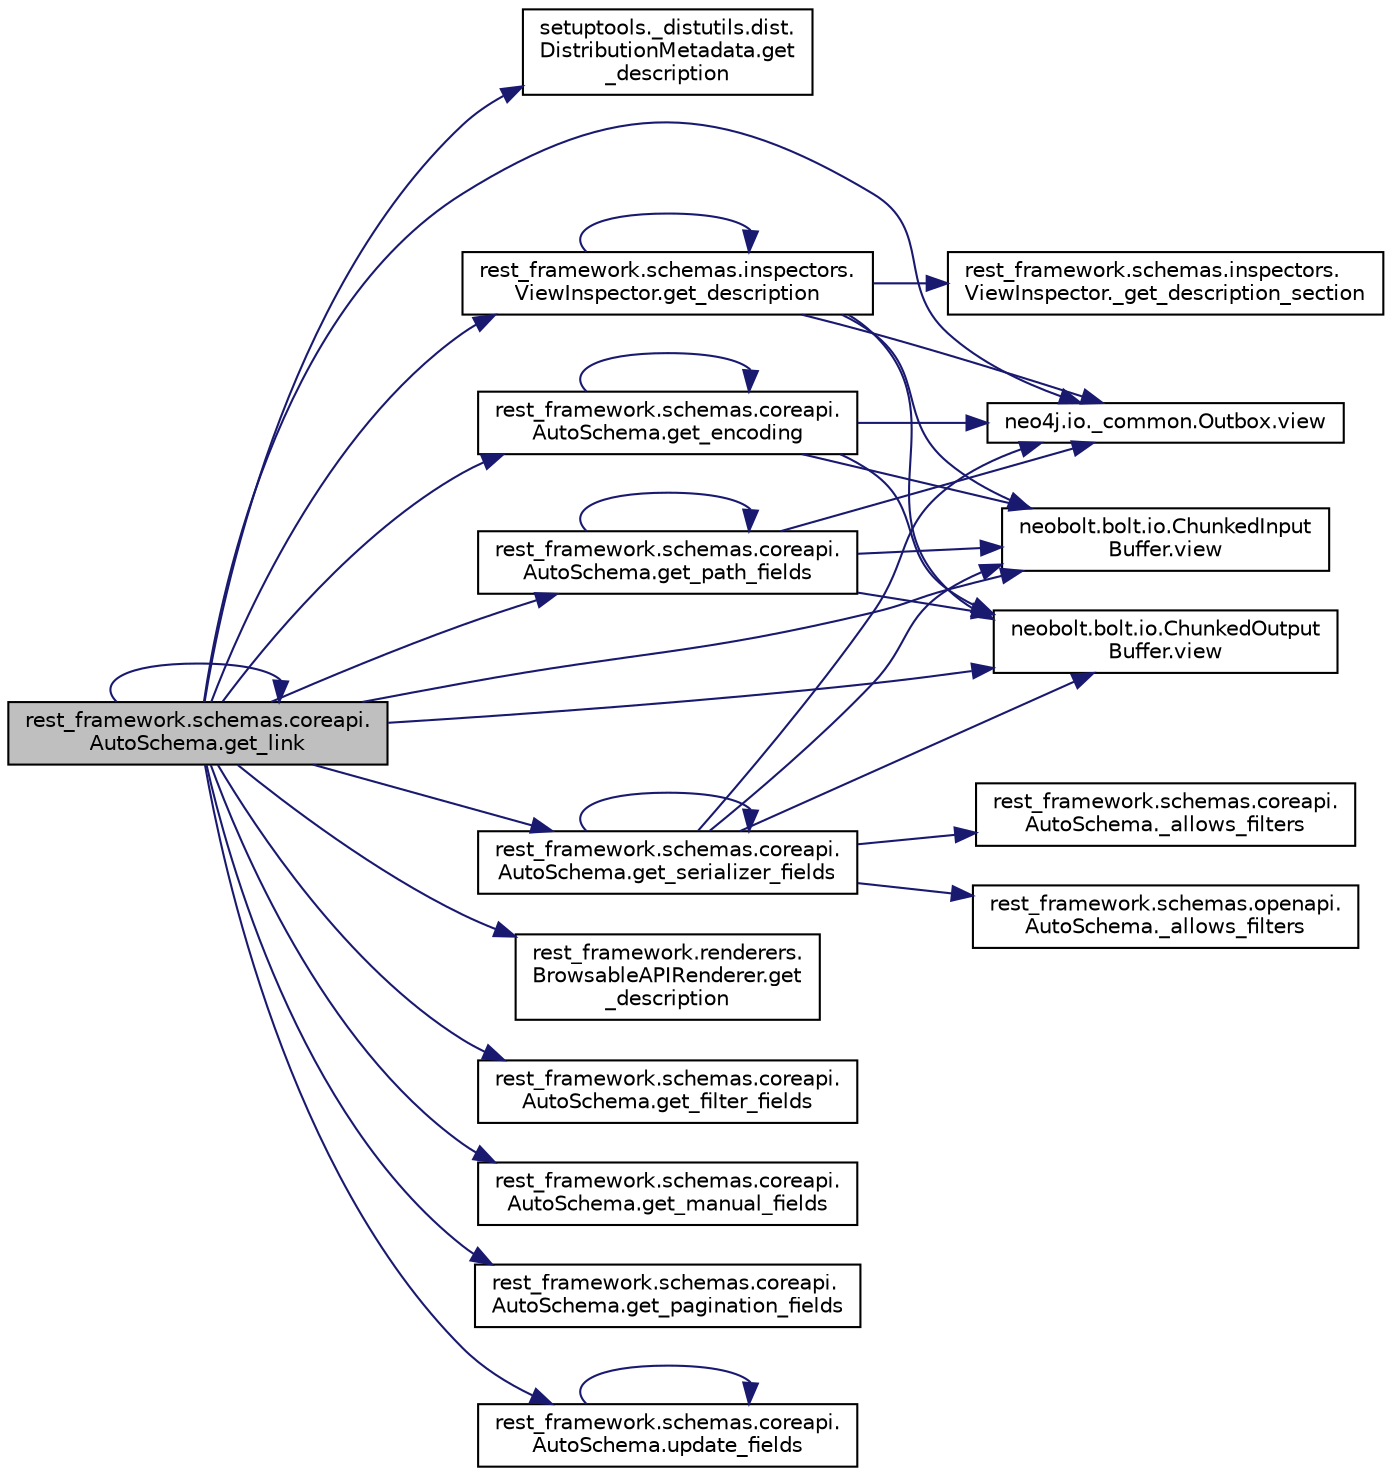 digraph "rest_framework.schemas.coreapi.AutoSchema.get_link"
{
 // LATEX_PDF_SIZE
  edge [fontname="Helvetica",fontsize="10",labelfontname="Helvetica",labelfontsize="10"];
  node [fontname="Helvetica",fontsize="10",shape=record];
  rankdir="LR";
  Node1 [label="rest_framework.schemas.coreapi.\lAutoSchema.get_link",height=0.2,width=0.4,color="black", fillcolor="grey75", style="filled", fontcolor="black",tooltip=" "];
  Node1 -> Node2 [color="midnightblue",fontsize="10",style="solid",fontname="Helvetica"];
  Node2 [label="setuptools._distutils.dist.\lDistributionMetadata.get\l_description",height=0.2,width=0.4,color="black", fillcolor="white", style="filled",URL="$d9/d53/classsetuptools_1_1__distutils_1_1dist_1_1_distribution_metadata.html#a813f794a7d374cfa2551d12aeea8e64b",tooltip=" "];
  Node1 -> Node3 [color="midnightblue",fontsize="10",style="solid",fontname="Helvetica"];
  Node3 [label="rest_framework.schemas.inspectors.\lViewInspector.get_description",height=0.2,width=0.4,color="black", fillcolor="white", style="filled",URL="$de/db9/classrest__framework_1_1schemas_1_1inspectors_1_1_view_inspector.html#afb4b31c5c16fe1ccae0066237fde3477",tooltip=" "];
  Node3 -> Node4 [color="midnightblue",fontsize="10",style="solid",fontname="Helvetica"];
  Node4 [label="rest_framework.schemas.inspectors.\lViewInspector._get_description_section",height=0.2,width=0.4,color="black", fillcolor="white", style="filled",URL="$de/db9/classrest__framework_1_1schemas_1_1inspectors_1_1_view_inspector.html#a6f3e81f8b286b8d11486c5f6e3be422a",tooltip=" "];
  Node3 -> Node3 [color="midnightblue",fontsize="10",style="solid",fontname="Helvetica"];
  Node3 -> Node5 [color="midnightblue",fontsize="10",style="solid",fontname="Helvetica"];
  Node5 [label="neo4j.io._common.Outbox.view",height=0.2,width=0.4,color="black", fillcolor="white", style="filled",URL="$d0/dce/classneo4j_1_1io_1_1__common_1_1_outbox.html#ad91c4c746fd60f3deaf98b933bcec308",tooltip=" "];
  Node3 -> Node6 [color="midnightblue",fontsize="10",style="solid",fontname="Helvetica"];
  Node6 [label="neobolt.bolt.io.ChunkedInput\lBuffer.view",height=0.2,width=0.4,color="black", fillcolor="white", style="filled",URL="$da/de1/classneobolt_1_1bolt_1_1io_1_1_chunked_input_buffer.html#a83f5770bf774457602a24d84ec2a5df0",tooltip=" "];
  Node3 -> Node7 [color="midnightblue",fontsize="10",style="solid",fontname="Helvetica"];
  Node7 [label="neobolt.bolt.io.ChunkedOutput\lBuffer.view",height=0.2,width=0.4,color="black", fillcolor="white", style="filled",URL="$d1/d4e/classneobolt_1_1bolt_1_1io_1_1_chunked_output_buffer.html#ad6b12fc9f3203a3786b4065caf469488",tooltip=" "];
  Node1 -> Node8 [color="midnightblue",fontsize="10",style="solid",fontname="Helvetica"];
  Node8 [label="rest_framework.renderers.\lBrowsableAPIRenderer.get\l_description",height=0.2,width=0.4,color="black", fillcolor="white", style="filled",URL="$d4/d45/classrest__framework_1_1renderers_1_1_browsable_a_p_i_renderer.html#ad333441d785567501dea0da9ea87551f",tooltip=" "];
  Node1 -> Node9 [color="midnightblue",fontsize="10",style="solid",fontname="Helvetica"];
  Node9 [label="rest_framework.schemas.coreapi.\lAutoSchema.get_encoding",height=0.2,width=0.4,color="black", fillcolor="white", style="filled",URL="$d7/df1/classrest__framework_1_1schemas_1_1coreapi_1_1_auto_schema.html#ab2d42c9f49b32d057d074803990459e9",tooltip=" "];
  Node9 -> Node9 [color="midnightblue",fontsize="10",style="solid",fontname="Helvetica"];
  Node9 -> Node5 [color="midnightblue",fontsize="10",style="solid",fontname="Helvetica"];
  Node9 -> Node6 [color="midnightblue",fontsize="10",style="solid",fontname="Helvetica"];
  Node9 -> Node7 [color="midnightblue",fontsize="10",style="solid",fontname="Helvetica"];
  Node1 -> Node10 [color="midnightblue",fontsize="10",style="solid",fontname="Helvetica"];
  Node10 [label="rest_framework.schemas.coreapi.\lAutoSchema.get_filter_fields",height=0.2,width=0.4,color="black", fillcolor="white", style="filled",URL="$d7/df1/classrest__framework_1_1schemas_1_1coreapi_1_1_auto_schema.html#aadfa4ddc70e7c198aedc174d2f4619db",tooltip=" "];
  Node1 -> Node1 [color="midnightblue",fontsize="10",style="solid",fontname="Helvetica"];
  Node1 -> Node11 [color="midnightblue",fontsize="10",style="solid",fontname="Helvetica"];
  Node11 [label="rest_framework.schemas.coreapi.\lAutoSchema.get_manual_fields",height=0.2,width=0.4,color="black", fillcolor="white", style="filled",URL="$d7/df1/classrest__framework_1_1schemas_1_1coreapi_1_1_auto_schema.html#a975541e7cb36ac781c45ffc707073afc",tooltip=" "];
  Node1 -> Node12 [color="midnightblue",fontsize="10",style="solid",fontname="Helvetica"];
  Node12 [label="rest_framework.schemas.coreapi.\lAutoSchema.get_pagination_fields",height=0.2,width=0.4,color="black", fillcolor="white", style="filled",URL="$d7/df1/classrest__framework_1_1schemas_1_1coreapi_1_1_auto_schema.html#a253f822f4013d90f95c053f6f92cfcd2",tooltip=" "];
  Node1 -> Node13 [color="midnightblue",fontsize="10",style="solid",fontname="Helvetica"];
  Node13 [label="rest_framework.schemas.coreapi.\lAutoSchema.get_path_fields",height=0.2,width=0.4,color="black", fillcolor="white", style="filled",URL="$d7/df1/classrest__framework_1_1schemas_1_1coreapi_1_1_auto_schema.html#a092c20a4f6d3f1a3416fdb64d2066cec",tooltip=" "];
  Node13 -> Node13 [color="midnightblue",fontsize="10",style="solid",fontname="Helvetica"];
  Node13 -> Node5 [color="midnightblue",fontsize="10",style="solid",fontname="Helvetica"];
  Node13 -> Node6 [color="midnightblue",fontsize="10",style="solid",fontname="Helvetica"];
  Node13 -> Node7 [color="midnightblue",fontsize="10",style="solid",fontname="Helvetica"];
  Node1 -> Node14 [color="midnightblue",fontsize="10",style="solid",fontname="Helvetica"];
  Node14 [label="rest_framework.schemas.coreapi.\lAutoSchema.get_serializer_fields",height=0.2,width=0.4,color="black", fillcolor="white", style="filled",URL="$d7/df1/classrest__framework_1_1schemas_1_1coreapi_1_1_auto_schema.html#acd12883b89ceff0afb3a24ad966bbcf0",tooltip=" "];
  Node14 -> Node15 [color="midnightblue",fontsize="10",style="solid",fontname="Helvetica"];
  Node15 [label="rest_framework.schemas.coreapi.\lAutoSchema._allows_filters",height=0.2,width=0.4,color="black", fillcolor="white", style="filled",URL="$d7/df1/classrest__framework_1_1schemas_1_1coreapi_1_1_auto_schema.html#a7e382a346e19e23ce480b524263a8d60",tooltip=" "];
  Node14 -> Node16 [color="midnightblue",fontsize="10",style="solid",fontname="Helvetica"];
  Node16 [label="rest_framework.schemas.openapi.\lAutoSchema._allows_filters",height=0.2,width=0.4,color="black", fillcolor="white", style="filled",URL="$d4/d22/classrest__framework_1_1schemas_1_1openapi_1_1_auto_schema.html#a740ba5b930499e9f8d70ce1f7a481c1a",tooltip=" "];
  Node14 -> Node14 [color="midnightblue",fontsize="10",style="solid",fontname="Helvetica"];
  Node14 -> Node5 [color="midnightblue",fontsize="10",style="solid",fontname="Helvetica"];
  Node14 -> Node6 [color="midnightblue",fontsize="10",style="solid",fontname="Helvetica"];
  Node14 -> Node7 [color="midnightblue",fontsize="10",style="solid",fontname="Helvetica"];
  Node1 -> Node17 [color="midnightblue",fontsize="10",style="solid",fontname="Helvetica"];
  Node17 [label="rest_framework.schemas.coreapi.\lAutoSchema.update_fields",height=0.2,width=0.4,color="black", fillcolor="white", style="filled",URL="$d7/df1/classrest__framework_1_1schemas_1_1coreapi_1_1_auto_schema.html#ab30433e3d03b83259357075914ab2442",tooltip=" "];
  Node17 -> Node17 [color="midnightblue",fontsize="10",style="solid",fontname="Helvetica"];
  Node1 -> Node5 [color="midnightblue",fontsize="10",style="solid",fontname="Helvetica"];
  Node1 -> Node6 [color="midnightblue",fontsize="10",style="solid",fontname="Helvetica"];
  Node1 -> Node7 [color="midnightblue",fontsize="10",style="solid",fontname="Helvetica"];
}
